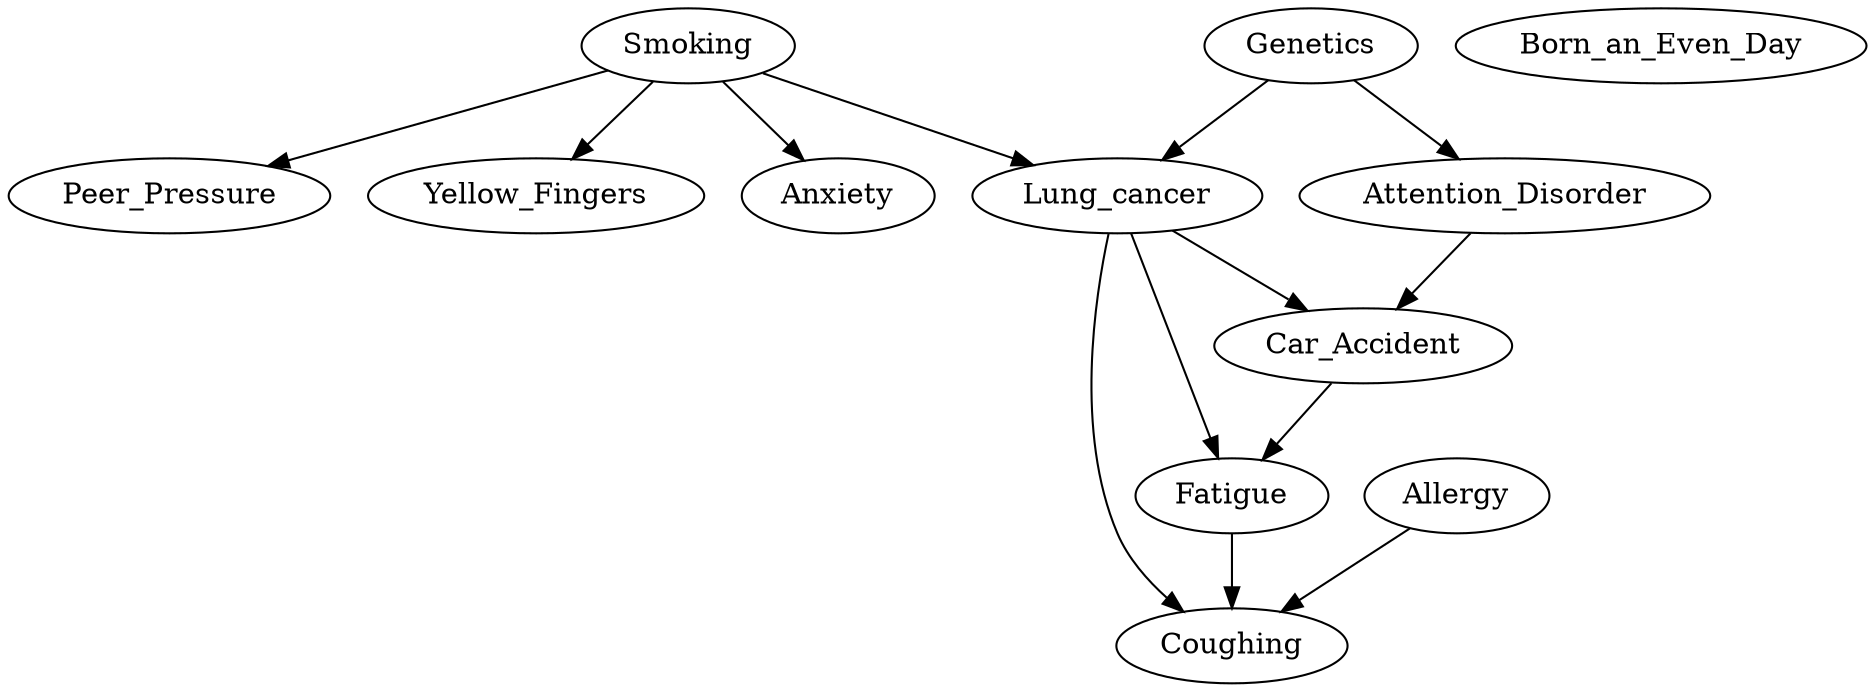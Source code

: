 strict digraph "" {
	Smoking -> Yellow_Fingers	 [weight=1];
	Smoking -> Anxiety	 [weight=1];
	Smoking -> Peer_Pressure	 [weight=1];
	Smoking -> Lung_cancer	 [weight=1];
	Genetics -> Attention_Disorder	 [weight=1];
	Genetics -> Lung_cancer	 [weight=1];
	Attention_Disorder -> Car_Accident	 [weight=1];
	Born_an_Even_Day;
	Car_Accident -> Fatigue	 [weight=1];
	Fatigue -> Coughing	 [weight=1];
	Allergy -> Coughing	 [weight=1];
	Lung_cancer -> Car_Accident	 [weight=1];
	Lung_cancer -> Fatigue	 [weight=1];
	Lung_cancer -> Coughing	 [weight=1];
}
